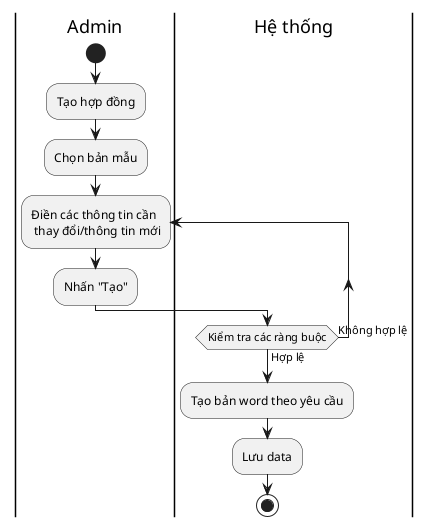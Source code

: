 @startuml
|Admin|
start
:Tạo hợp đồng;
:Chọn bản mẫu;
repeat :Điền các thông tin cần\n thay đổi/thông tin mới;
:Nhấn "Tạo";
|Hệ thống|
repeat while (Kiểm tra các ràng buộc) is (Không hợp lệ) not (Hợp lệ)
:Tạo bản word theo yêu cầu;
:Lưu data;
stop
@enduml